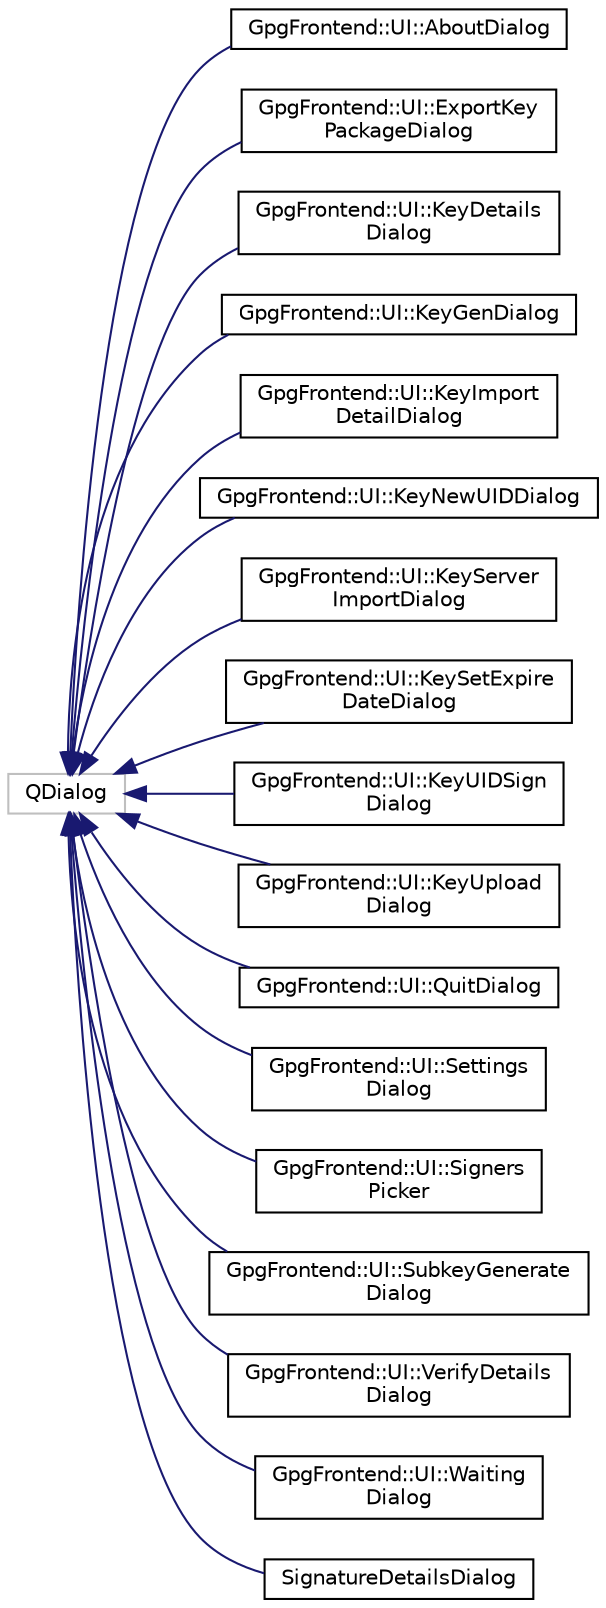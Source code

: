 digraph "Graphical Class Hierarchy"
{
 // INTERACTIVE_SVG=YES
 // LATEX_PDF_SIZE
  edge [fontname="Helvetica",fontsize="10",labelfontname="Helvetica",labelfontsize="10"];
  node [fontname="Helvetica",fontsize="10",shape=record];
  rankdir="LR";
  Node0 [label="QDialog",height=0.2,width=0.4,color="grey75", fillcolor="white", style="filled",tooltip=" "];
  Node0 -> Node1 [dir="back",color="midnightblue",fontsize="10",style="solid",fontname="Helvetica"];
  Node1 [label="GpgFrontend::UI::AboutDialog",height=0.2,width=0.4,color="black", fillcolor="white", style="filled",URL="$classGpgFrontend_1_1UI_1_1AboutDialog.html",tooltip="Class for handling the about dialog."];
  Node0 -> Node2 [dir="back",color="midnightblue",fontsize="10",style="solid",fontname="Helvetica"];
  Node2 [label="GpgFrontend::UI::ExportKey\lPackageDialog",height=0.2,width=0.4,color="black", fillcolor="white", style="filled",URL="$classGpgFrontend_1_1UI_1_1ExportKeyPackageDialog.html",tooltip=" "];
  Node0 -> Node3 [dir="back",color="midnightblue",fontsize="10",style="solid",fontname="Helvetica"];
  Node3 [label="GpgFrontend::UI::KeyDetails\lDialog",height=0.2,width=0.4,color="black", fillcolor="white", style="filled",URL="$classGpgFrontend_1_1UI_1_1KeyDetailsDialog.html",tooltip=" "];
  Node0 -> Node4 [dir="back",color="midnightblue",fontsize="10",style="solid",fontname="Helvetica"];
  Node4 [label="GpgFrontend::UI::KeyGenDialog",height=0.2,width=0.4,color="black", fillcolor="white", style="filled",URL="$classGpgFrontend_1_1UI_1_1KeyGenDialog.html",tooltip=" "];
  Node0 -> Node5 [dir="back",color="midnightblue",fontsize="10",style="solid",fontname="Helvetica"];
  Node5 [label="GpgFrontend::UI::KeyImport\lDetailDialog",height=0.2,width=0.4,color="black", fillcolor="white", style="filled",URL="$classGpgFrontend_1_1UI_1_1KeyImportDetailDialog.html",tooltip=" "];
  Node0 -> Node6 [dir="back",color="midnightblue",fontsize="10",style="solid",fontname="Helvetica"];
  Node6 [label="GpgFrontend::UI::KeyNewUIDDialog",height=0.2,width=0.4,color="black", fillcolor="white", style="filled",URL="$classGpgFrontend_1_1UI_1_1KeyNewUIDDialog.html",tooltip=" "];
  Node0 -> Node7 [dir="back",color="midnightblue",fontsize="10",style="solid",fontname="Helvetica"];
  Node7 [label="GpgFrontend::UI::KeyServer\lImportDialog",height=0.2,width=0.4,color="black", fillcolor="white", style="filled",URL="$classGpgFrontend_1_1UI_1_1KeyServerImportDialog.html",tooltip=" "];
  Node0 -> Node8 [dir="back",color="midnightblue",fontsize="10",style="solid",fontname="Helvetica"];
  Node8 [label="GpgFrontend::UI::KeySetExpire\lDateDialog",height=0.2,width=0.4,color="black", fillcolor="white", style="filled",URL="$classGpgFrontend_1_1UI_1_1KeySetExpireDateDialog.html",tooltip=" "];
  Node0 -> Node9 [dir="back",color="midnightblue",fontsize="10",style="solid",fontname="Helvetica"];
  Node9 [label="GpgFrontend::UI::KeyUIDSign\lDialog",height=0.2,width=0.4,color="black", fillcolor="white", style="filled",URL="$classGpgFrontend_1_1UI_1_1KeyUIDSignDialog.html",tooltip=" "];
  Node0 -> Node10 [dir="back",color="midnightblue",fontsize="10",style="solid",fontname="Helvetica"];
  Node10 [label="GpgFrontend::UI::KeyUpload\lDialog",height=0.2,width=0.4,color="black", fillcolor="white", style="filled",URL="$classGpgFrontend_1_1UI_1_1KeyUploadDialog.html",tooltip=" "];
  Node0 -> Node11 [dir="back",color="midnightblue",fontsize="10",style="solid",fontname="Helvetica"];
  Node11 [label="GpgFrontend::UI::QuitDialog",height=0.2,width=0.4,color="black", fillcolor="white", style="filled",URL="$classGpgFrontend_1_1UI_1_1QuitDialog.html",tooltip=" "];
  Node0 -> Node12 [dir="back",color="midnightblue",fontsize="10",style="solid",fontname="Helvetica"];
  Node12 [label="GpgFrontend::UI::Settings\lDialog",height=0.2,width=0.4,color="black", fillcolor="white", style="filled",URL="$classGpgFrontend_1_1UI_1_1SettingsDialog.html",tooltip=" "];
  Node0 -> Node13 [dir="back",color="midnightblue",fontsize="10",style="solid",fontname="Helvetica"];
  Node13 [label="GpgFrontend::UI::Signers\lPicker",height=0.2,width=0.4,color="black", fillcolor="white", style="filled",URL="$classGpgFrontend_1_1UI_1_1SignersPicker.html",tooltip=" "];
  Node0 -> Node14 [dir="back",color="midnightblue",fontsize="10",style="solid",fontname="Helvetica"];
  Node14 [label="GpgFrontend::UI::SubkeyGenerate\lDialog",height=0.2,width=0.4,color="black", fillcolor="white", style="filled",URL="$classGpgFrontend_1_1UI_1_1SubkeyGenerateDialog.html",tooltip=" "];
  Node0 -> Node15 [dir="back",color="midnightblue",fontsize="10",style="solid",fontname="Helvetica"];
  Node15 [label="GpgFrontend::UI::VerifyDetails\lDialog",height=0.2,width=0.4,color="black", fillcolor="white", style="filled",URL="$classGpgFrontend_1_1UI_1_1VerifyDetailsDialog.html",tooltip=" "];
  Node0 -> Node16 [dir="back",color="midnightblue",fontsize="10",style="solid",fontname="Helvetica"];
  Node16 [label="GpgFrontend::UI::Waiting\lDialog",height=0.2,width=0.4,color="black", fillcolor="white", style="filled",URL="$classGpgFrontend_1_1UI_1_1WaitingDialog.html",tooltip=" "];
  Node0 -> Node17 [dir="back",color="midnightblue",fontsize="10",style="solid",fontname="Helvetica"];
  Node17 [label="SignatureDetailsDialog",height=0.2,width=0.4,color="black", fillcolor="white", style="filled",URL="$classSignatureDetailsDialog.html",tooltip=" "];
}
